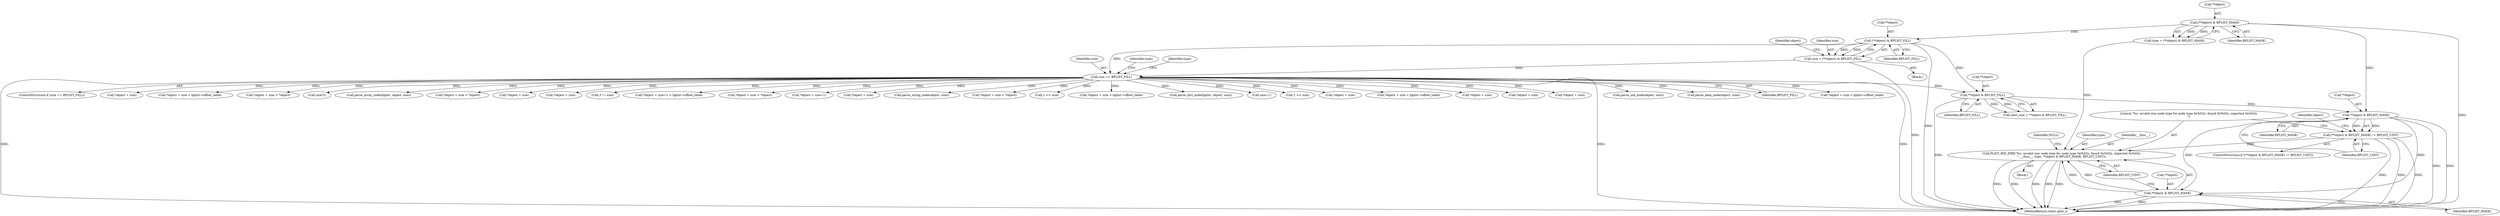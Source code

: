 digraph "0_libplist_32ee5213fe64f1e10ec76c1ee861ee6f233120dd@pointer" {
"1000159" [label="(Call,**object & BPLIST_MASK)"];
"1000152" [label="(Call,**object & BPLIST_FILL)"];
"1000126" [label="(Call,(**object) & BPLIST_FILL)"];
"1000119" [label="(Call,(**object) & BPLIST_MASK)"];
"1000135" [label="(Call,size == BPLIST_FILL)"];
"1000124" [label="(Call,size = (**object) & BPLIST_FILL)"];
"1000158" [label="(Call,(**object & BPLIST_MASK) != BPLIST_UINT)"];
"1000166" [label="(Call,PLIST_BIN_ERR(\"%s: invalid size node type for node type 0x%02x: found 0x%02x, expected 0x%02x\n\", __func__, type, **object & BPLIST_MASK, BPLIST_UINT))"];
"1000170" [label="(Call,**object & BPLIST_MASK)"];
"1000166" [label="(Call,PLIST_BIN_ERR(\"%s: invalid size node type for node type 0x%02x: found 0x%02x, expected 0x%02x\n\", __func__, type, **object & BPLIST_MASK, BPLIST_UINT))"];
"1000326" [label="(Call,3 != size)"];
"1000126" [label="(Call,(**object) & BPLIST_FILL)"];
"1000175" [label="(Identifier,BPLIST_UINT)"];
"1000490" [label="(Call,*object + size+1 > bplist->offset_table)"];
"1000462" [label="(Call,*object + size < *object)"];
"1000491" [label="(Call,*object + size+1)"];
"1000362" [label="(Call,*object + size)"];
"1000411" [label="(Call,parse_string_node(object, size))"];
"1000177" [label="(Identifier,NULL)"];
"1000130" [label="(Identifier,BPLIST_FILL)"];
"1000137" [label="(Identifier,BPLIST_FILL)"];
"1000513" [label="(Call,*object + size < *object)"];
"1000167" [label="(Literal,\"%s: invalid size node type for node type 0x%02x: found 0x%02x, expected 0x%02x\n\")"];
"1000180" [label="(Identifier,object)"];
"1000284" [label="(Call,1 << size)"];
"1000157" [label="(ControlStructure,if ((**object & BPLIST_MASK) != BPLIST_UINT))"];
"1000117" [label="(Call,type = (**object) & BPLIST_MASK)"];
"1000171" [label="(Call,**object)"];
"1000140" [label="(Identifier,type)"];
"1000165" [label="(Block,)"];
"1000520" [label="(Call,*object + size > bplist->offset_table)"];
"1000120" [label="(Call,**object)"];
"1000535" [label="(Call,parse_dict_node(bplist, object, size))"];
"1000156" [label="(Identifier,BPLIST_FILL)"];
"1000164" [label="(Identifier,BPLIST_UINT)"];
"1000119" [label="(Call,(**object) & BPLIST_MASK)"];
"1000136" [label="(Identifier,size)"];
"1000494" [label="(Call,size+1)"];
"1000135" [label="(Call,size == BPLIST_FILL)"];
"1000160" [label="(Call,**object)"];
"1000548" [label="(MethodReturn,static plist_t)"];
"1000216" [label="(Identifier,type)"];
"1000308" [label="(Call,1 << size)"];
"1000390" [label="(Call,*object + size)"];
"1000169" [label="(Identifier,type)"];
"1000124" [label="(Call,size = (**object) & BPLIST_FILL)"];
"1000396" [label="(Call,*object + size > bplist->offset_table)"];
"1000153" [label="(Call,**object)"];
"1000133" [label="(Identifier,object)"];
"1000159" [label="(Call,**object & BPLIST_MASK)"];
"1000125" [label="(Identifier,size)"];
"1000127" [label="(Call,**object)"];
"1000168" [label="(Identifier,__func__)"];
"1000103" [label="(Block,)"];
"1000163" [label="(Identifier,BPLIST_MASK)"];
"1000470" [label="(Call,*object + size)"];
"1000397" [label="(Call,*object + size)"];
"1000514" [label="(Call,*object + size)"];
"1000507" [label="(Call,parse_uid_node(object, size))"];
"1000383" [label="(Call,parse_data_node(object, size))"];
"1000368" [label="(Call,*object + size > bplist->offset_table)"];
"1000134" [label="(ControlStructure,if (size == BPLIST_FILL))"];
"1000463" [label="(Call,*object + size)"];
"1000152" [label="(Call,**object & BPLIST_FILL)"];
"1000170" [label="(Call,**object & BPLIST_MASK)"];
"1000469" [label="(Call,*object + size > bplist->offset_table)"];
"1000174" [label="(Identifier,BPLIST_MASK)"];
"1000361" [label="(Call,*object + size < *object)"];
"1000417" [label="(Call,size*2)"];
"1000150" [label="(Call,next_size = **object & BPLIST_FILL)"];
"1000484" [label="(Call,parse_array_node(bplist, object, size))"];
"1000158" [label="(Call,(**object & BPLIST_MASK) != BPLIST_UINT)"];
"1000389" [label="(Call,*object + size < *object)"];
"1000123" [label="(Identifier,BPLIST_MASK)"];
"1000521" [label="(Call,*object + size)"];
"1000369" [label="(Call,*object + size)"];
"1000159" -> "1000158"  [label="AST: "];
"1000159" -> "1000163"  [label="CFG: "];
"1000160" -> "1000159"  [label="AST: "];
"1000163" -> "1000159"  [label="AST: "];
"1000164" -> "1000159"  [label="CFG: "];
"1000159" -> "1000548"  [label="DDG: "];
"1000159" -> "1000548"  [label="DDG: "];
"1000159" -> "1000158"  [label="DDG: "];
"1000159" -> "1000158"  [label="DDG: "];
"1000152" -> "1000159"  [label="DDG: "];
"1000119" -> "1000159"  [label="DDG: "];
"1000159" -> "1000170"  [label="DDG: "];
"1000159" -> "1000170"  [label="DDG: "];
"1000152" -> "1000150"  [label="AST: "];
"1000152" -> "1000156"  [label="CFG: "];
"1000153" -> "1000152"  [label="AST: "];
"1000156" -> "1000152"  [label="AST: "];
"1000150" -> "1000152"  [label="CFG: "];
"1000152" -> "1000548"  [label="DDG: "];
"1000152" -> "1000150"  [label="DDG: "];
"1000152" -> "1000150"  [label="DDG: "];
"1000126" -> "1000152"  [label="DDG: "];
"1000135" -> "1000152"  [label="DDG: "];
"1000126" -> "1000124"  [label="AST: "];
"1000126" -> "1000130"  [label="CFG: "];
"1000127" -> "1000126"  [label="AST: "];
"1000130" -> "1000126"  [label="AST: "];
"1000124" -> "1000126"  [label="CFG: "];
"1000126" -> "1000548"  [label="DDG: "];
"1000126" -> "1000124"  [label="DDG: "];
"1000126" -> "1000124"  [label="DDG: "];
"1000119" -> "1000126"  [label="DDG: "];
"1000126" -> "1000135"  [label="DDG: "];
"1000119" -> "1000117"  [label="AST: "];
"1000119" -> "1000123"  [label="CFG: "];
"1000120" -> "1000119"  [label="AST: "];
"1000123" -> "1000119"  [label="AST: "];
"1000117" -> "1000119"  [label="CFG: "];
"1000119" -> "1000548"  [label="DDG: "];
"1000119" -> "1000117"  [label="DDG: "];
"1000119" -> "1000117"  [label="DDG: "];
"1000135" -> "1000134"  [label="AST: "];
"1000135" -> "1000137"  [label="CFG: "];
"1000136" -> "1000135"  [label="AST: "];
"1000137" -> "1000135"  [label="AST: "];
"1000140" -> "1000135"  [label="CFG: "];
"1000216" -> "1000135"  [label="CFG: "];
"1000135" -> "1000548"  [label="DDG: "];
"1000135" -> "1000548"  [label="DDG: "];
"1000135" -> "1000548"  [label="DDG: "];
"1000124" -> "1000135"  [label="DDG: "];
"1000135" -> "1000284"  [label="DDG: "];
"1000135" -> "1000308"  [label="DDG: "];
"1000135" -> "1000326"  [label="DDG: "];
"1000135" -> "1000361"  [label="DDG: "];
"1000135" -> "1000362"  [label="DDG: "];
"1000135" -> "1000368"  [label="DDG: "];
"1000135" -> "1000369"  [label="DDG: "];
"1000135" -> "1000383"  [label="DDG: "];
"1000135" -> "1000389"  [label="DDG: "];
"1000135" -> "1000390"  [label="DDG: "];
"1000135" -> "1000396"  [label="DDG: "];
"1000135" -> "1000397"  [label="DDG: "];
"1000135" -> "1000411"  [label="DDG: "];
"1000135" -> "1000417"  [label="DDG: "];
"1000135" -> "1000462"  [label="DDG: "];
"1000135" -> "1000463"  [label="DDG: "];
"1000135" -> "1000469"  [label="DDG: "];
"1000135" -> "1000470"  [label="DDG: "];
"1000135" -> "1000484"  [label="DDG: "];
"1000135" -> "1000490"  [label="DDG: "];
"1000135" -> "1000491"  [label="DDG: "];
"1000135" -> "1000494"  [label="DDG: "];
"1000135" -> "1000507"  [label="DDG: "];
"1000135" -> "1000513"  [label="DDG: "];
"1000135" -> "1000514"  [label="DDG: "];
"1000135" -> "1000520"  [label="DDG: "];
"1000135" -> "1000521"  [label="DDG: "];
"1000135" -> "1000535"  [label="DDG: "];
"1000124" -> "1000103"  [label="AST: "];
"1000125" -> "1000124"  [label="AST: "];
"1000133" -> "1000124"  [label="CFG: "];
"1000124" -> "1000548"  [label="DDG: "];
"1000158" -> "1000157"  [label="AST: "];
"1000158" -> "1000164"  [label="CFG: "];
"1000164" -> "1000158"  [label="AST: "];
"1000167" -> "1000158"  [label="CFG: "];
"1000180" -> "1000158"  [label="CFG: "];
"1000158" -> "1000548"  [label="DDG: "];
"1000158" -> "1000548"  [label="DDG: "];
"1000158" -> "1000548"  [label="DDG: "];
"1000158" -> "1000166"  [label="DDG: "];
"1000166" -> "1000165"  [label="AST: "];
"1000166" -> "1000175"  [label="CFG: "];
"1000167" -> "1000166"  [label="AST: "];
"1000168" -> "1000166"  [label="AST: "];
"1000169" -> "1000166"  [label="AST: "];
"1000170" -> "1000166"  [label="AST: "];
"1000175" -> "1000166"  [label="AST: "];
"1000177" -> "1000166"  [label="CFG: "];
"1000166" -> "1000548"  [label="DDG: "];
"1000166" -> "1000548"  [label="DDG: "];
"1000166" -> "1000548"  [label="DDG: "];
"1000166" -> "1000548"  [label="DDG: "];
"1000166" -> "1000548"  [label="DDG: "];
"1000117" -> "1000166"  [label="DDG: "];
"1000170" -> "1000166"  [label="DDG: "];
"1000170" -> "1000166"  [label="DDG: "];
"1000170" -> "1000174"  [label="CFG: "];
"1000171" -> "1000170"  [label="AST: "];
"1000174" -> "1000170"  [label="AST: "];
"1000175" -> "1000170"  [label="CFG: "];
"1000170" -> "1000548"  [label="DDG: "];
"1000170" -> "1000548"  [label="DDG: "];
}
